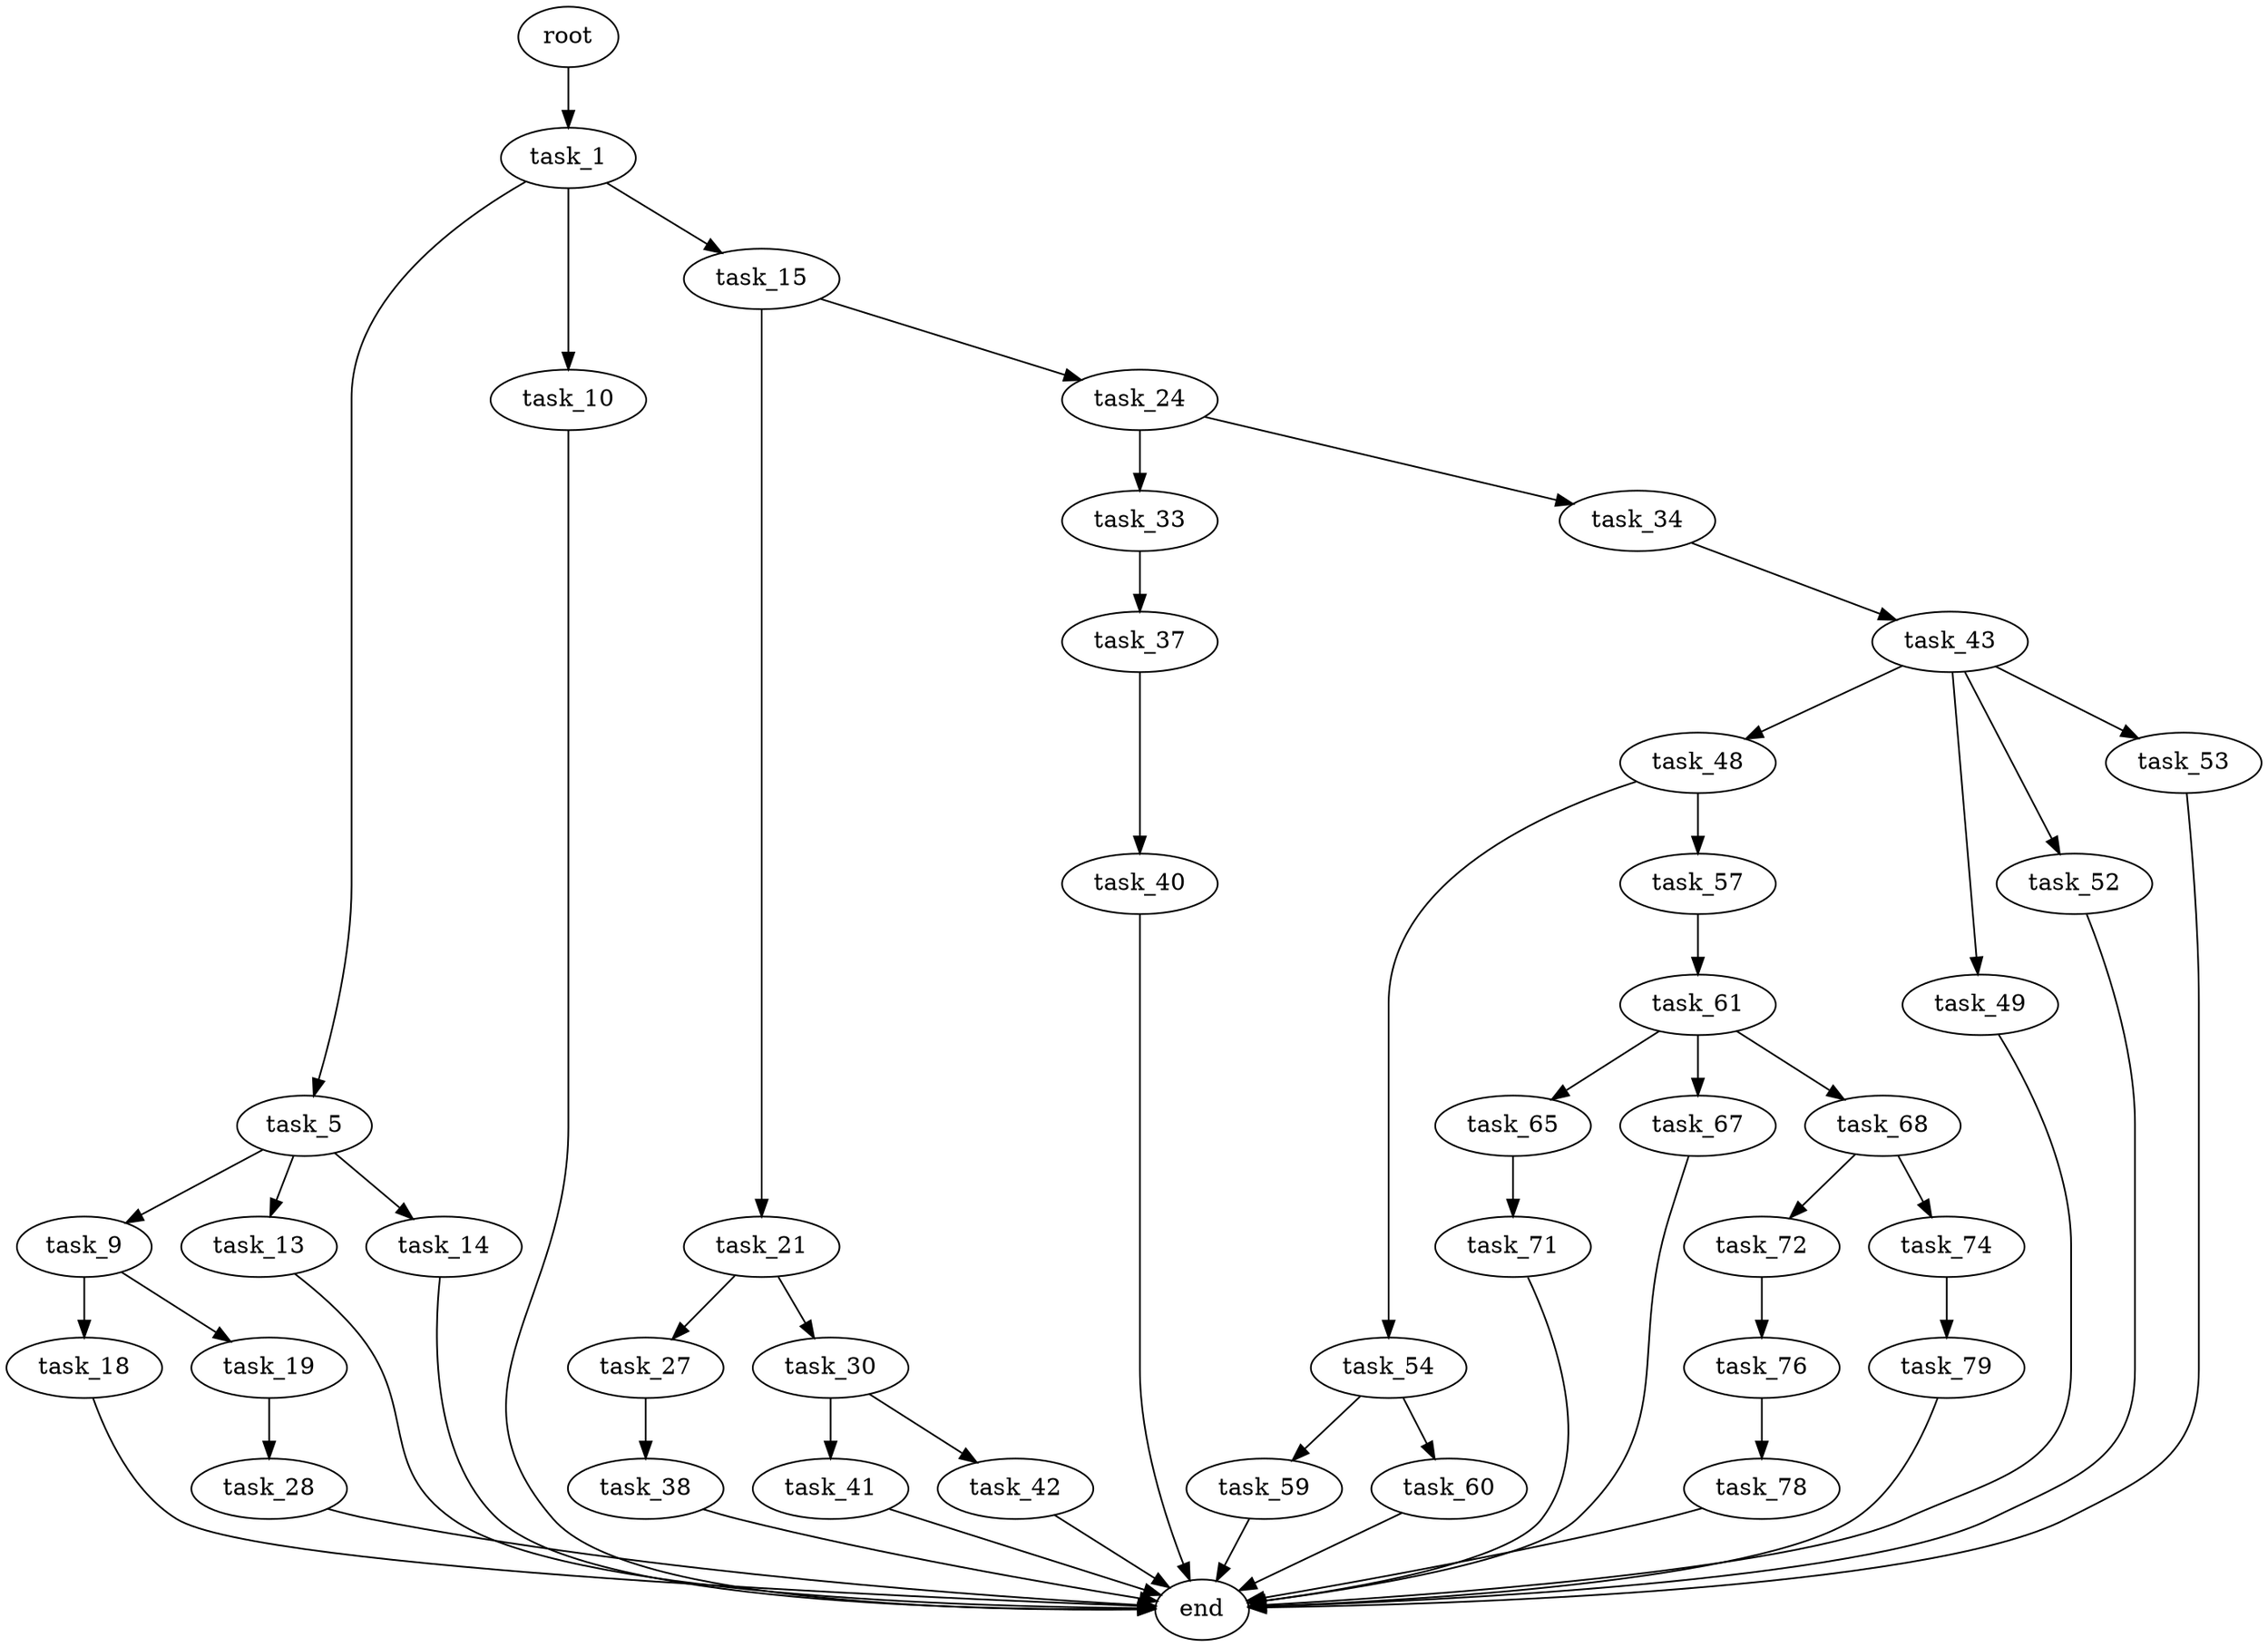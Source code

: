 digraph G {
  root [size="0.000000"];
  task_1 [size="173526884268.000000"];
  task_5 [size="1527386897.000000"];
  task_10 [size="68719476736.000000"];
  task_15 [size="21830773186.000000"];
  task_9 [size="8589934592.000000"];
  task_13 [size="22638621268.000000"];
  task_14 [size="231928233984.000000"];
  task_18 [size="782757789696.000000"];
  task_19 [size="68719476736.000000"];
  end [size="0.000000"];
  task_21 [size="4153787037.000000"];
  task_24 [size="782757789696.000000"];
  task_28 [size="295445704757.000000"];
  task_27 [size="125858529409.000000"];
  task_30 [size="664263244840.000000"];
  task_33 [size="456835339356.000000"];
  task_34 [size="15878533350.000000"];
  task_38 [size="368293445632.000000"];
  task_41 [size="9174203853.000000"];
  task_42 [size="231928233984.000000"];
  task_37 [size="691069471.000000"];
  task_43 [size="318326675257.000000"];
  task_40 [size="68719476736.000000"];
  task_48 [size="299854368736.000000"];
  task_49 [size="549755813888.000000"];
  task_52 [size="1003444852.000000"];
  task_53 [size="6651746376.000000"];
  task_54 [size="188081419062.000000"];
  task_57 [size="28991029248.000000"];
  task_59 [size="8800407009.000000"];
  task_60 [size="1073741824000.000000"];
  task_61 [size="7901377134.000000"];
  task_65 [size="202005386273.000000"];
  task_67 [size="27417890827.000000"];
  task_68 [size="8589934592.000000"];
  task_71 [size="10447498271.000000"];
  task_72 [size="28991029248.000000"];
  task_74 [size="231928233984.000000"];
  task_76 [size="28991029248.000000"];
  task_79 [size="28023919159.000000"];
  task_78 [size="549755813888.000000"];

  root -> task_1 [size="1.000000"];
  task_1 -> task_5 [size="134217728.000000"];
  task_1 -> task_10 [size="134217728.000000"];
  task_1 -> task_15 [size="134217728.000000"];
  task_5 -> task_9 [size="33554432.000000"];
  task_5 -> task_13 [size="33554432.000000"];
  task_5 -> task_14 [size="33554432.000000"];
  task_10 -> end [size="1.000000"];
  task_15 -> task_21 [size="679477248.000000"];
  task_15 -> task_24 [size="679477248.000000"];
  task_9 -> task_18 [size="33554432.000000"];
  task_9 -> task_19 [size="33554432.000000"];
  task_13 -> end [size="1.000000"];
  task_14 -> end [size="1.000000"];
  task_18 -> end [size="1.000000"];
  task_19 -> task_28 [size="134217728.000000"];
  task_21 -> task_27 [size="75497472.000000"];
  task_21 -> task_30 [size="75497472.000000"];
  task_24 -> task_33 [size="679477248.000000"];
  task_24 -> task_34 [size="679477248.000000"];
  task_28 -> end [size="1.000000"];
  task_27 -> task_38 [size="301989888.000000"];
  task_30 -> task_41 [size="536870912.000000"];
  task_30 -> task_42 [size="536870912.000000"];
  task_33 -> task_37 [size="679477248.000000"];
  task_34 -> task_43 [size="838860800.000000"];
  task_38 -> end [size="1.000000"];
  task_41 -> end [size="1.000000"];
  task_42 -> end [size="1.000000"];
  task_37 -> task_40 [size="33554432.000000"];
  task_43 -> task_48 [size="411041792.000000"];
  task_43 -> task_49 [size="411041792.000000"];
  task_43 -> task_52 [size="411041792.000000"];
  task_43 -> task_53 [size="411041792.000000"];
  task_40 -> end [size="1.000000"];
  task_48 -> task_54 [size="536870912.000000"];
  task_48 -> task_57 [size="536870912.000000"];
  task_49 -> end [size="1.000000"];
  task_52 -> end [size="1.000000"];
  task_53 -> end [size="1.000000"];
  task_54 -> task_59 [size="679477248.000000"];
  task_54 -> task_60 [size="679477248.000000"];
  task_57 -> task_61 [size="75497472.000000"];
  task_59 -> end [size="1.000000"];
  task_60 -> end [size="1.000000"];
  task_61 -> task_65 [size="301989888.000000"];
  task_61 -> task_67 [size="301989888.000000"];
  task_61 -> task_68 [size="301989888.000000"];
  task_65 -> task_71 [size="411041792.000000"];
  task_67 -> end [size="1.000000"];
  task_68 -> task_72 [size="33554432.000000"];
  task_68 -> task_74 [size="33554432.000000"];
  task_71 -> end [size="1.000000"];
  task_72 -> task_76 [size="75497472.000000"];
  task_74 -> task_79 [size="301989888.000000"];
  task_76 -> task_78 [size="75497472.000000"];
  task_79 -> end [size="1.000000"];
  task_78 -> end [size="1.000000"];
}
